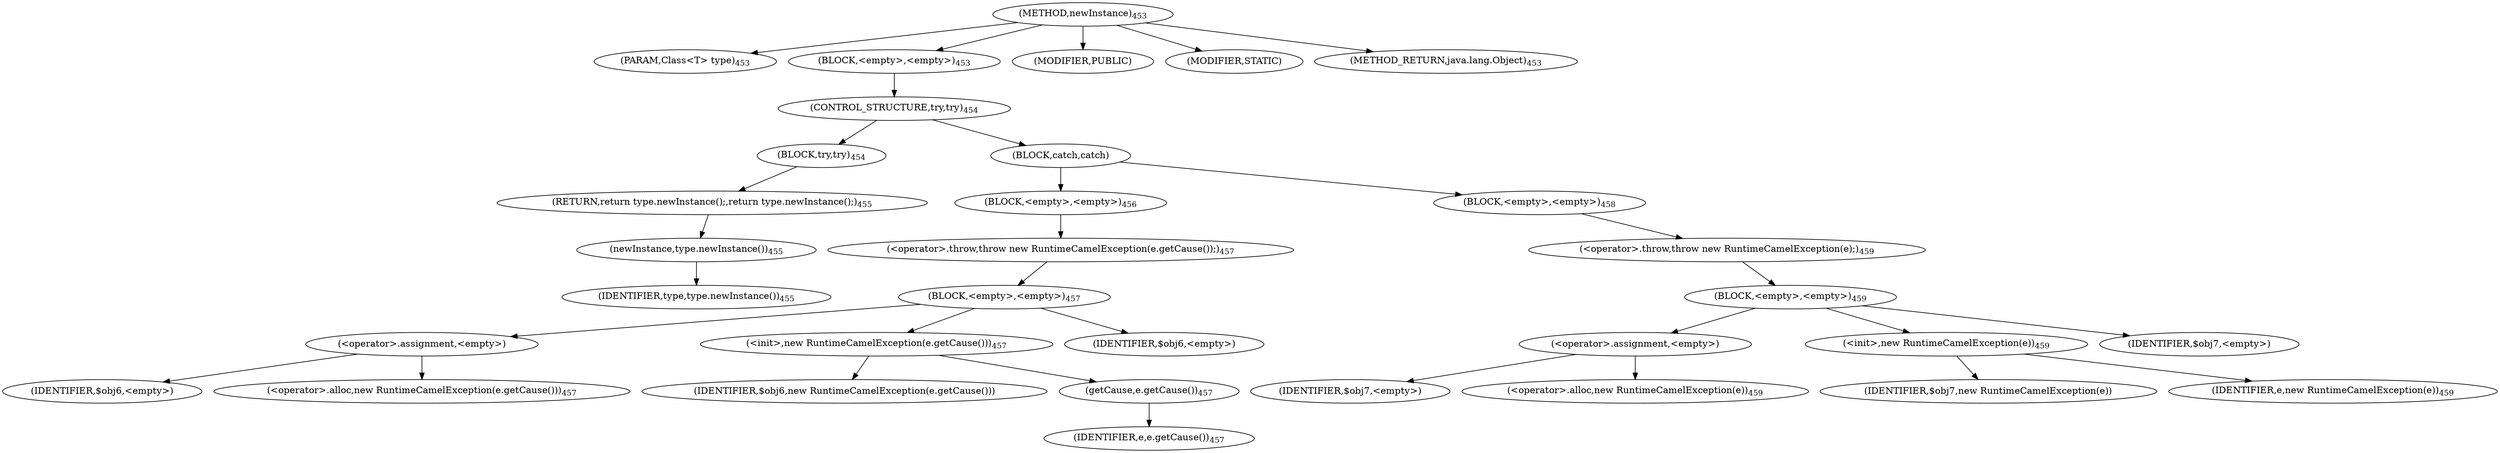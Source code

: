digraph "newInstance" {  
"1024" [label = <(METHOD,newInstance)<SUB>453</SUB>> ]
"1025" [label = <(PARAM,Class&lt;T&gt; type)<SUB>453</SUB>> ]
"1026" [label = <(BLOCK,&lt;empty&gt;,&lt;empty&gt;)<SUB>453</SUB>> ]
"1027" [label = <(CONTROL_STRUCTURE,try,try)<SUB>454</SUB>> ]
"1028" [label = <(BLOCK,try,try)<SUB>454</SUB>> ]
"1029" [label = <(RETURN,return type.newInstance();,return type.newInstance();)<SUB>455</SUB>> ]
"1030" [label = <(newInstance,type.newInstance())<SUB>455</SUB>> ]
"1031" [label = <(IDENTIFIER,type,type.newInstance())<SUB>455</SUB>> ]
"1032" [label = <(BLOCK,catch,catch)> ]
"1033" [label = <(BLOCK,&lt;empty&gt;,&lt;empty&gt;)<SUB>456</SUB>> ]
"1034" [label = <(&lt;operator&gt;.throw,throw new RuntimeCamelException(e.getCause());)<SUB>457</SUB>> ]
"1035" [label = <(BLOCK,&lt;empty&gt;,&lt;empty&gt;)<SUB>457</SUB>> ]
"1036" [label = <(&lt;operator&gt;.assignment,&lt;empty&gt;)> ]
"1037" [label = <(IDENTIFIER,$obj6,&lt;empty&gt;)> ]
"1038" [label = <(&lt;operator&gt;.alloc,new RuntimeCamelException(e.getCause()))<SUB>457</SUB>> ]
"1039" [label = <(&lt;init&gt;,new RuntimeCamelException(e.getCause()))<SUB>457</SUB>> ]
"1040" [label = <(IDENTIFIER,$obj6,new RuntimeCamelException(e.getCause()))> ]
"1041" [label = <(getCause,e.getCause())<SUB>457</SUB>> ]
"1042" [label = <(IDENTIFIER,e,e.getCause())<SUB>457</SUB>> ]
"1043" [label = <(IDENTIFIER,$obj6,&lt;empty&gt;)> ]
"1044" [label = <(BLOCK,&lt;empty&gt;,&lt;empty&gt;)<SUB>458</SUB>> ]
"1045" [label = <(&lt;operator&gt;.throw,throw new RuntimeCamelException(e);)<SUB>459</SUB>> ]
"1046" [label = <(BLOCK,&lt;empty&gt;,&lt;empty&gt;)<SUB>459</SUB>> ]
"1047" [label = <(&lt;operator&gt;.assignment,&lt;empty&gt;)> ]
"1048" [label = <(IDENTIFIER,$obj7,&lt;empty&gt;)> ]
"1049" [label = <(&lt;operator&gt;.alloc,new RuntimeCamelException(e))<SUB>459</SUB>> ]
"1050" [label = <(&lt;init&gt;,new RuntimeCamelException(e))<SUB>459</SUB>> ]
"1051" [label = <(IDENTIFIER,$obj7,new RuntimeCamelException(e))> ]
"1052" [label = <(IDENTIFIER,e,new RuntimeCamelException(e))<SUB>459</SUB>> ]
"1053" [label = <(IDENTIFIER,$obj7,&lt;empty&gt;)> ]
"1054" [label = <(MODIFIER,PUBLIC)> ]
"1055" [label = <(MODIFIER,STATIC)> ]
"1056" [label = <(METHOD_RETURN,java.lang.Object)<SUB>453</SUB>> ]
  "1024" -> "1025" 
  "1024" -> "1026" 
  "1024" -> "1054" 
  "1024" -> "1055" 
  "1024" -> "1056" 
  "1026" -> "1027" 
  "1027" -> "1028" 
  "1027" -> "1032" 
  "1028" -> "1029" 
  "1029" -> "1030" 
  "1030" -> "1031" 
  "1032" -> "1033" 
  "1032" -> "1044" 
  "1033" -> "1034" 
  "1034" -> "1035" 
  "1035" -> "1036" 
  "1035" -> "1039" 
  "1035" -> "1043" 
  "1036" -> "1037" 
  "1036" -> "1038" 
  "1039" -> "1040" 
  "1039" -> "1041" 
  "1041" -> "1042" 
  "1044" -> "1045" 
  "1045" -> "1046" 
  "1046" -> "1047" 
  "1046" -> "1050" 
  "1046" -> "1053" 
  "1047" -> "1048" 
  "1047" -> "1049" 
  "1050" -> "1051" 
  "1050" -> "1052" 
}
